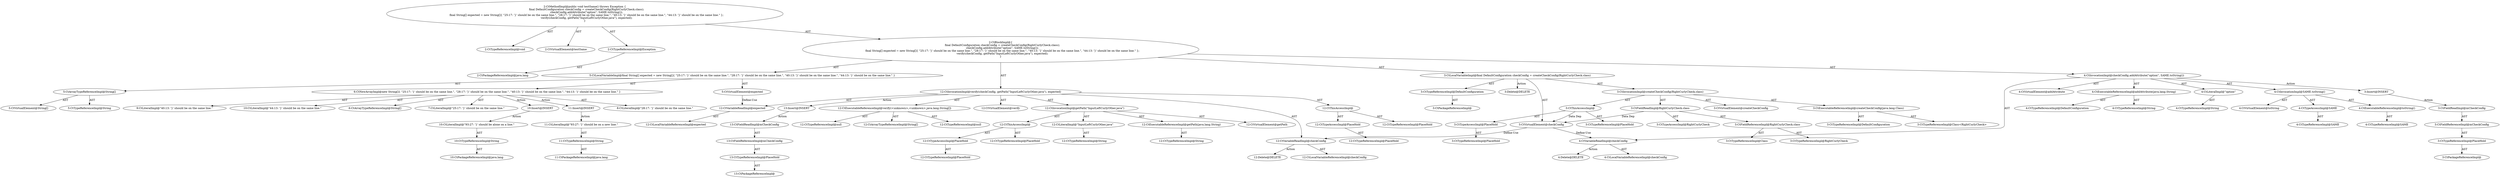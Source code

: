 digraph "testSame#?" {
0 [label="2:CtTypeReferenceImpl@void" shape=ellipse]
1 [label="2:CtVirtualElement@testSame" shape=ellipse]
2 [label="2:CtTypeReferenceImpl@Exception" shape=ellipse]
3 [label="2:CtPackageReferenceImpl@java.lang" shape=ellipse]
4 [label="3:CtTypeReferenceImpl@DefaultConfiguration" shape=ellipse]
5 [label="3:CtPackageReferenceImpl@" shape=ellipse]
6 [label="3:CtExecutableReferenceImpl@createCheckConfig(java.lang.Class)" shape=ellipse]
7 [label="3:CtTypeReferenceImpl@DefaultConfiguration" shape=ellipse]
8 [label="3:CtTypeReferenceImpl@Class<RightCurlyCheck>" shape=ellipse]
9 [label="3:CtVirtualElement@createCheckConfig" shape=ellipse]
10 [label="3:CtTypeAccessImpl@PlaceHold" shape=ellipse]
11 [label="3:CtTypeReferenceImpl@PlaceHold" shape=ellipse]
12 [label="3:CtThisAccessImpl@" shape=ellipse]
13 [label="3:CtTypeReferenceImpl@PlaceHold" shape=ellipse]
14 [label="3:CtFieldReferenceImpl@RightCurlyCheck.class" shape=ellipse]
15 [label="3:CtTypeReferenceImpl@RightCurlyCheck" shape=ellipse]
16 [label="3:CtTypeReferenceImpl@Class" shape=ellipse]
17 [label="3:CtFieldReadImpl@RightCurlyCheck.class" shape=ellipse]
18 [label="3:CtTypeAccessImpl@RightCurlyCheck" shape=ellipse]
19 [label="3:CtInvocationImpl@createCheckConfig(RightCurlyCheck.class)" shape=ellipse]
20 [label="3:CtVirtualElement@checkConfig" shape=ellipse]
21 [label="3:CtLocalVariableImpl@final DefaultConfiguration checkConfig = createCheckConfig(RightCurlyCheck.class)" shape=ellipse]
22 [label="4:CtExecutableReferenceImpl@addAttribute(java.lang.String)" shape=ellipse]
23 [label="4:CtTypeReferenceImpl@DefaultConfiguration" shape=ellipse]
24 [label="4:CtTypeReferenceImpl@String" shape=ellipse]
25 [label="4:CtVirtualElement@addAttribute" shape=ellipse]
26 [label="4:CtVariableReadImpl@checkConfig" shape=ellipse]
27 [label="4:CtLocalVariableReferenceImpl@checkConfig" shape=ellipse]
28 [label="4:CtLiteralImpl@\"option\"" shape=ellipse]
29 [label="4:CtTypeReferenceImpl@String" shape=ellipse]
30 [label="4:CtExecutableReferenceImpl@toString()" shape=ellipse]
31 [label="4:CtTypeReferenceImpl@SAME" shape=ellipse]
32 [label="4:CtVirtualElement@toString" shape=ellipse]
33 [label="4:CtTypeAccessImpl@SAME" shape=ellipse]
34 [label="4:CtTypeReferenceImpl@SAME" shape=ellipse]
35 [label="4:CtInvocationImpl@SAME.toString()" shape=ellipse]
36 [label="4:CtInvocationImpl@checkConfig.addAttribute(\"option\", SAME.toString())" shape=ellipse]
37 [label="5:CtVirtualElement@String[]" shape=ellipse]
38 [label="5:CtArrayTypeReferenceImpl@String[]" shape=ellipse]
39 [label="5:CtTypeReferenceImpl@String" shape=ellipse]
40 [label="6:CtNewArrayImpl@new String[]\{ \"25:17: '\}' should be on the same line.\", \"28:17: '\}' should be on the same line.\", \"40:13: '\}' should be on the same line.\", \"44:13: '\}' should be on the same line.\" \}" shape=ellipse]
41 [label="6:CtArrayTypeReferenceImpl@String[]" shape=ellipse]
42 [label="7:CtLiteralImpl@\"25:17: '\}' should be on the same line.\"" shape=ellipse]
43 [label="8:CtLiteralImpl@\"28:17: '\}' should be on the same line.\"" shape=ellipse]
44 [label="9:CtLiteralImpl@\"40:13: '\}' should be on the same line.\"" shape=ellipse]
45 [label="10:CtLiteralImpl@\"44:13: '\}' should be on the same line.\"" shape=ellipse]
46 [label="5:CtVirtualElement@expected" shape=ellipse]
47 [label="5:CtLocalVariableImpl@final String[] expected = new String[]\{ \"25:17: '\}' should be on the same line.\", \"28:17: '\}' should be on the same line.\", \"40:13: '\}' should be on the same line.\", \"44:13: '\}' should be on the same line.\" \}" shape=ellipse]
48 [label="12:CtExecutableReferenceImpl@verify(<unknown>,<unknown>,java.lang.String[])" shape=ellipse]
49 [label="12:CtTypeReferenceImpl@null" shape=ellipse]
50 [label="12:CtTypeReferenceImpl@null" shape=ellipse]
51 [label="12:CtArrayTypeReferenceImpl@String[]" shape=ellipse]
52 [label="12:CtVirtualElement@verify" shape=ellipse]
53 [label="12:CtTypeAccessImpl@PlaceHold" shape=ellipse]
54 [label="12:CtTypeReferenceImpl@PlaceHold" shape=ellipse]
55 [label="12:CtThisAccessImpl@" shape=ellipse]
56 [label="12:CtTypeReferenceImpl@PlaceHold" shape=ellipse]
57 [label="12:CtVariableReadImpl@checkConfig" shape=ellipse]
58 [label="12:CtLocalVariableReferenceImpl@checkConfig" shape=ellipse]
59 [label="12:CtExecutableReferenceImpl@getPath(java.lang.String)" shape=ellipse]
60 [label="12:CtTypeReferenceImpl@String" shape=ellipse]
61 [label="12:CtVirtualElement@getPath" shape=ellipse]
62 [label="12:CtTypeAccessImpl@PlaceHold" shape=ellipse]
63 [label="12:CtTypeReferenceImpl@PlaceHold" shape=ellipse]
64 [label="12:CtThisAccessImpl@" shape=ellipse]
65 [label="12:CtTypeReferenceImpl@PlaceHold" shape=ellipse]
66 [label="12:CtLiteralImpl@\"InputLeftCurlyOther.java\"" shape=ellipse]
67 [label="12:CtTypeReferenceImpl@String" shape=ellipse]
68 [label="12:CtInvocationImpl@getPath(\"InputLeftCurlyOther.java\")" shape=ellipse]
69 [label="12:CtVariableReadImpl@expected" shape=ellipse]
70 [label="12:CtLocalVariableReferenceImpl@expected" shape=ellipse]
71 [label="12:CtInvocationImpl@verify(checkConfig, getPath(\"InputLeftCurlyOther.java\"), expected)" shape=ellipse]
72 [label="2:CtBlockImpl@\{
    final DefaultConfiguration checkConfig = createCheckConfig(RightCurlyCheck.class);
    checkConfig.addAttribute(\"option\", SAME.toString());
    final String[] expected = new String[]\{ \"25:17: '\}' should be on the same line.\", \"28:17: '\}' should be on the same line.\", \"40:13: '\}' should be on the same line.\", \"44:13: '\}' should be on the same line.\" \};
    verify(checkConfig, getPath(\"InputLeftCurlyOther.java\"), expected);
\}" shape=ellipse]
73 [label="2:CtMethodImpl@public void testSame() throws Exception \{
    final DefaultConfiguration checkConfig = createCheckConfig(RightCurlyCheck.class);
    checkConfig.addAttribute(\"option\", SAME.toString());
    final String[] expected = new String[]\{ \"25:17: '\}' should be on the same line.\", \"28:17: '\}' should be on the same line.\", \"40:13: '\}' should be on the same line.\", \"44:13: '\}' should be on the same line.\" \};
    verify(checkConfig, getPath(\"InputLeftCurlyOther.java\"), expected);
\}" shape=ellipse]
74 [label="3:Delete@DELETE" shape=ellipse]
75 [label="4:Delete@DELETE" shape=ellipse]
76 [label="12:Delete@DELETE" shape=ellipse]
77 [label="3:Insert@INSERT" shape=ellipse]
78 [label="3:CtPackageReferenceImpl@" shape=ellipse]
79 [label="3:CtTypeReferenceImpl@PlaceHold" shape=ellipse]
80 [label="3:CtFieldReferenceImpl@mCheckConfig" shape=ellipse]
81 [label="3:CtFieldReadImpl@mCheckConfig" shape=ellipse]
82 [label="13:Insert@INSERT" shape=ellipse]
83 [label="13:CtPackageReferenceImpl@" shape=ellipse]
84 [label="13:CtTypeReferenceImpl@PlaceHold" shape=ellipse]
85 [label="13:CtFieldReferenceImpl@mCheckConfig" shape=ellipse]
86 [label="13:CtFieldReadImpl@mCheckConfig" shape=ellipse]
87 [label="10:Insert@INSERT" shape=ellipse]
88 [label="10:CtPackageReferenceImpl@java.lang" shape=ellipse]
89 [label="10:CtTypeReferenceImpl@String" shape=ellipse]
90 [label="10:CtLiteralImpl@\"93:27: '\}' should be alone on a line.\"" shape=ellipse]
91 [label="11:Insert@INSERT" shape=ellipse]
92 [label="11:CtPackageReferenceImpl@java.lang" shape=ellipse]
93 [label="11:CtTypeReferenceImpl@String" shape=ellipse]
94 [label="11:CtLiteralImpl@\"93:27: '\}' should be on a new line.\"" shape=ellipse]
2 -> 3 [label="AST"];
4 -> 5 [label="AST"];
6 -> 7 [label="AST"];
6 -> 8 [label="AST"];
10 -> 11 [label="AST"];
12 -> 13 [label="AST"];
12 -> 10 [label="AST"];
12 -> 20 [label="Data Dep"];
14 -> 15 [label="AST"];
14 -> 16 [label="AST"];
17 -> 18 [label="AST"];
17 -> 14 [label="AST"];
17 -> 20 [label="Data Dep"];
19 -> 9 [label="AST"];
19 -> 12 [label="AST"];
19 -> 6 [label="AST"];
19 -> 17 [label="AST"];
20 -> 26 [label="Define-Use"];
20 -> 57 [label="Define-Use"];
21 -> 20 [label="AST"];
21 -> 4 [label="AST"];
21 -> 19 [label="AST"];
21 -> 74 [label="Action"];
22 -> 23 [label="AST"];
22 -> 24 [label="AST"];
26 -> 27 [label="AST"];
26 -> 75 [label="Action"];
28 -> 29 [label="AST"];
30 -> 31 [label="AST"];
33 -> 34 [label="AST"];
35 -> 32 [label="AST"];
35 -> 33 [label="AST"];
35 -> 30 [label="AST"];
36 -> 25 [label="AST"];
36 -> 26 [label="AST"];
36 -> 22 [label="AST"];
36 -> 28 [label="AST"];
36 -> 35 [label="AST"];
36 -> 77 [label="Action"];
38 -> 37 [label="AST"];
38 -> 39 [label="AST"];
40 -> 41 [label="AST"];
40 -> 42 [label="AST"];
40 -> 43 [label="AST"];
40 -> 44 [label="AST"];
40 -> 45 [label="AST"];
40 -> 87 [label="Action"];
40 -> 91 [label="Action"];
46 -> 69 [label="Define-Use"];
47 -> 46 [label="AST"];
47 -> 38 [label="AST"];
47 -> 40 [label="AST"];
48 -> 49 [label="AST"];
48 -> 50 [label="AST"];
48 -> 51 [label="AST"];
53 -> 54 [label="AST"];
55 -> 56 [label="AST"];
55 -> 53 [label="AST"];
57 -> 58 [label="AST"];
57 -> 76 [label="Action"];
59 -> 60 [label="AST"];
62 -> 63 [label="AST"];
64 -> 65 [label="AST"];
64 -> 62 [label="AST"];
66 -> 67 [label="AST"];
68 -> 61 [label="AST"];
68 -> 64 [label="AST"];
68 -> 59 [label="AST"];
68 -> 66 [label="AST"];
69 -> 70 [label="AST"];
71 -> 52 [label="AST"];
71 -> 55 [label="AST"];
71 -> 48 [label="AST"];
71 -> 57 [label="AST"];
71 -> 68 [label="AST"];
71 -> 69 [label="AST"];
71 -> 82 [label="Action"];
72 -> 21 [label="AST"];
72 -> 36 [label="AST"];
72 -> 47 [label="AST"];
72 -> 71 [label="AST"];
73 -> 1 [label="AST"];
73 -> 0 [label="AST"];
73 -> 2 [label="AST"];
73 -> 72 [label="AST"];
77 -> 81 [label="Action"];
79 -> 78 [label="AST"];
80 -> 79 [label="AST"];
81 -> 80 [label="AST"];
82 -> 86 [label="Action"];
84 -> 83 [label="AST"];
85 -> 84 [label="AST"];
86 -> 85 [label="AST"];
87 -> 90 [label="Action"];
89 -> 88 [label="AST"];
90 -> 89 [label="AST"];
91 -> 94 [label="Action"];
93 -> 92 [label="AST"];
94 -> 93 [label="AST"];
}